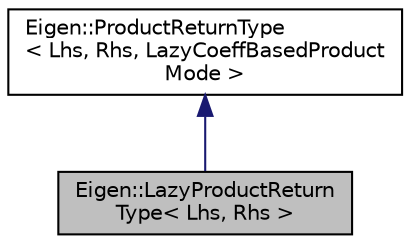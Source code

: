 digraph "Eigen::LazyProductReturnType&lt; Lhs, Rhs &gt;"
{
  edge [fontname="Helvetica",fontsize="10",labelfontname="Helvetica",labelfontsize="10"];
  node [fontname="Helvetica",fontsize="10",shape=record];
  Node1 [label="Eigen::LazyProductReturn\lType\< Lhs, Rhs \>",height=0.2,width=0.4,color="black", fillcolor="grey75", style="filled" fontcolor="black"];
  Node2 -> Node1 [dir="back",color="midnightblue",fontsize="10",style="solid",fontname="Helvetica"];
  Node2 [label="Eigen::ProductReturnType\l\< Lhs, Rhs, LazyCoeffBasedProduct\lMode \>",height=0.2,width=0.4,color="black", fillcolor="white", style="filled",URL="$structEigen_1_1ProductReturnType_3_01Lhs_00_01Rhs_00_01LazyCoeffBasedProductMode_01_4.html"];
}
